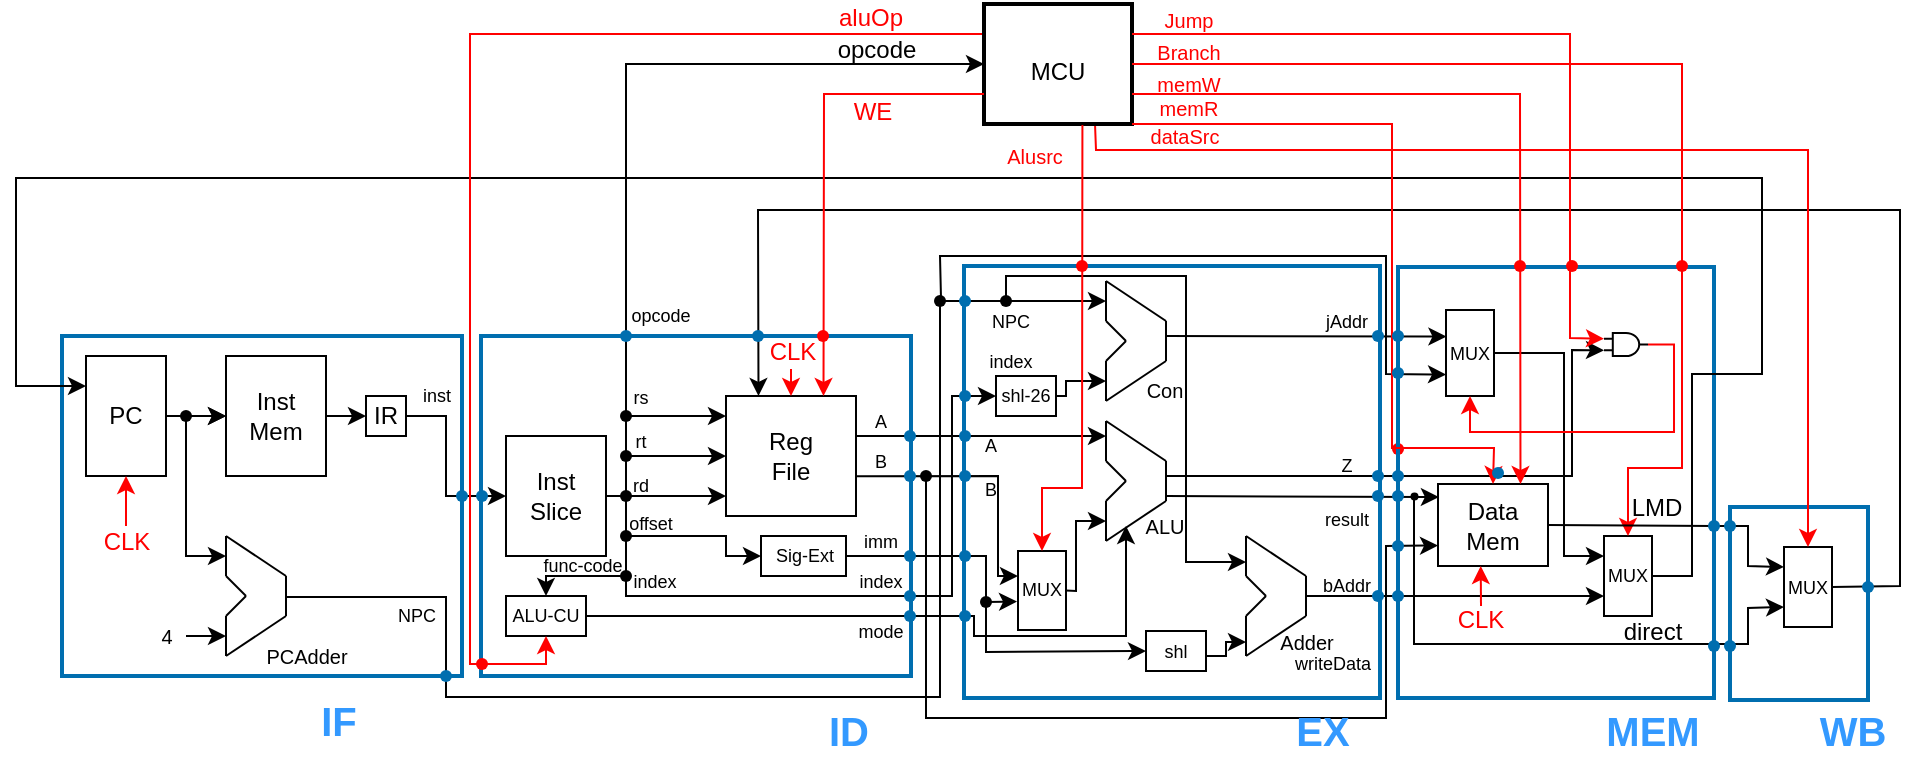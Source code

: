 <mxfile>
    <diagram id="l51gz38veG-2EYmCxRWn" name="第 1 页">
        <mxGraphModel dx="798" dy="695" grid="0" gridSize="10" guides="1" tooltips="1" connect="1" arrows="1" fold="1" page="1" pageScale="1" pageWidth="1169" pageHeight="827" background="#ffffff" math="0" shadow="0">
            <root>
                <mxCell id="0"/>
                <mxCell id="1" parent="0"/>
                <mxCell id="176" value="" style="whiteSpace=wrap;html=1;fontSize=12;fontColor=#ffffff;strokeColor=#006EAF;strokeWidth=2;fillColor=none;" parent="1" vertex="1">
                    <mxGeometry x="912" y="275.5" width="69" height="96.5" as="geometry"/>
                </mxCell>
                <mxCell id="132" value="" style="endArrow=classic;html=1;rounded=0;fontSize=9;fontColor=#000000;strokeColor=#000000;entryX=0.008;entryY=0.16;entryDx=0;entryDy=0;entryPerimeter=0;" parent="1" target="164" edge="1">
                    <mxGeometry width="50" height="50" relative="1" as="geometry">
                        <mxPoint x="630" y="270" as="sourcePoint"/>
                        <mxPoint x="760" y="270" as="targetPoint"/>
                    </mxGeometry>
                </mxCell>
                <mxCell id="152" value="" style="rounded=0;whiteSpace=wrap;html=1;fontSize=9;fontColor=#ffffff;strokeColor=#006EAF;strokeWidth=2;fillColor=none;" parent="1" vertex="1">
                    <mxGeometry x="529" y="155" width="208" height="216" as="geometry"/>
                </mxCell>
                <mxCell id="240" value="" style="endArrow=none;html=1;rounded=0;fontSize=9;fontColor=#000000;strokeColor=#000000;entryDx=0;entryDy=0;entryPerimeter=0;" parent="1" target="239" edge="1">
                    <mxGeometry width="50" height="50" relative="1" as="geometry">
                        <mxPoint x="630" y="260" as="sourcePoint"/>
                        <mxPoint x="849" y="197.125" as="targetPoint"/>
                        <Array as="points"/>
                    </mxGeometry>
                </mxCell>
                <mxCell id="131" value="" style="endArrow=classic;html=1;rounded=0;fontSize=9;fontColor=#000000;strokeColor=#000000;entryX=0;entryY=0.75;entryDx=0;entryDy=0;entryPerimeter=0;startArrow=none;" parent="1" source="239" target="157" edge="1">
                    <mxGeometry width="50" height="50" relative="1" as="geometry">
                        <mxPoint x="630" y="260" as="sourcePoint"/>
                        <mxPoint x="760" y="260" as="targetPoint"/>
                        <Array as="points">
                            <mxPoint x="760" y="260"/>
                            <mxPoint x="833" y="260"/>
                            <mxPoint x="833" y="197"/>
                        </Array>
                    </mxGeometry>
                </mxCell>
                <mxCell id="228" value="" style="shape=waypoint;sketch=0;size=6;pointerEvents=1;points=[];fillColor=#1ba1e2;resizable=0;rotatable=0;perimeter=centerPerimeter;snapToPoint=1;fontSize=12;fontColor=#ffffff;strokeColor=#006EAF;strokeWidth=1;" parent="1" vertex="1">
                    <mxGeometry x="726" y="240" width="40" height="40" as="geometry"/>
                </mxCell>
                <mxCell id="233" value="" style="shape=waypoint;sketch=0;size=6;pointerEvents=1;points=[];fillColor=#1ba1e2;resizable=0;rotatable=0;perimeter=centerPerimeter;snapToPoint=1;fontSize=12;fontColor=#ffffff;strokeColor=#FF0000;strokeWidth=1;" parent="1" vertex="1">
                    <mxGeometry x="726" y="226.5" width="40" height="40" as="geometry"/>
                </mxCell>
                <mxCell id="229" value="" style="shape=waypoint;sketch=0;size=6;pointerEvents=1;points=[];fillColor=#1ba1e2;resizable=0;rotatable=0;perimeter=centerPerimeter;snapToPoint=1;fontSize=12;fontColor=#ffffff;strokeColor=#006EAF;strokeWidth=1;" parent="1" vertex="1">
                    <mxGeometry x="726" y="250" width="40" height="40" as="geometry"/>
                </mxCell>
                <mxCell id="174" value="" style="rounded=0;whiteSpace=wrap;html=1;fontSize=12;fontColor=#ffffff;strokeColor=#006EAF;strokeWidth=2;fillColor=none;" parent="1" vertex="1">
                    <mxGeometry x="746" y="155.5" width="158" height="215.5" as="geometry"/>
                </mxCell>
                <mxCell id="170" value="" style="shape=waypoint;sketch=0;size=6;pointerEvents=1;points=[];fillColor=none;resizable=0;rotatable=0;perimeter=centerPerimeter;snapToPoint=1;fontSize=12;fontColor=#000000;strokeColor=#000000;strokeWidth=0;" parent="1" vertex="1">
                    <mxGeometry x="734" y="250" width="40" height="40" as="geometry"/>
                </mxCell>
                <mxCell id="180" value="&lt;b&gt;MEM&lt;/b&gt;" style="text;html=1;align=center;verticalAlign=middle;resizable=0;points=[];autosize=1;strokeColor=none;fillColor=none;fontSize=20;fontColor=#3399FF;" parent="1" vertex="1">
                    <mxGeometry x="844" y="372.5" width="57" height="28" as="geometry"/>
                </mxCell>
                <mxCell id="125" value="" style="rounded=0;whiteSpace=wrap;html=1;fontSize=9;fontColor=#ffffff;strokeColor=#006EAF;fillColor=none;strokeWidth=2;" parent="1" vertex="1">
                    <mxGeometry x="78" y="190" width="200" height="170" as="geometry"/>
                </mxCell>
                <mxCell id="126" value="" style="rounded=0;whiteSpace=wrap;html=1;fontSize=9;fontColor=#ffffff;strokeColor=#006EAF;fillColor=none;strokeWidth=2;" parent="1" vertex="1">
                    <mxGeometry x="287.5" y="190" width="215" height="170" as="geometry"/>
                </mxCell>
                <mxCell id="16" value="" style="edgeStyle=none;rounded=0;html=1;fontSize=12;fontColor=#000000;strokeColor=#000000;" parent="1" source="2" target="15" edge="1">
                    <mxGeometry relative="1" as="geometry"/>
                </mxCell>
                <mxCell id="18" value="" style="edgeStyle=none;rounded=0;html=1;fontSize=12;fontColor=#000000;strokeColor=#000000;startArrow=none;" parent="1" source="19" target="15" edge="1">
                    <mxGeometry relative="1" as="geometry"/>
                </mxCell>
                <mxCell id="2" value="&lt;font color=&quot;#000000&quot;&gt;PC&lt;/font&gt;" style="rounded=0;whiteSpace=wrap;html=1;fillColor=none;strokeColor=#000000;" parent="1" vertex="1">
                    <mxGeometry x="90" y="200" width="40" height="60" as="geometry"/>
                </mxCell>
                <mxCell id="4" value="" style="endArrow=none;html=1;fontColor=#000000;rounded=0;strokeColor=#000000;" parent="1" edge="1">
                    <mxGeometry width="50" height="50" relative="1" as="geometry">
                        <mxPoint x="160" y="310" as="sourcePoint"/>
                        <mxPoint x="160" y="290" as="targetPoint"/>
                    </mxGeometry>
                </mxCell>
                <mxCell id="5" value="" style="endArrow=none;html=1;fontColor=#000000;rounded=0;strokeColor=#000000;" parent="1" edge="1">
                    <mxGeometry width="50" height="50" relative="1" as="geometry">
                        <mxPoint x="170" y="320" as="sourcePoint"/>
                        <mxPoint x="160" y="310" as="targetPoint"/>
                    </mxGeometry>
                </mxCell>
                <mxCell id="6" value="" style="endArrow=none;html=1;rounded=0;fontColor=#000000;strokeColor=#000000;" parent="1" edge="1">
                    <mxGeometry width="50" height="50" relative="1" as="geometry">
                        <mxPoint x="160" y="330" as="sourcePoint"/>
                        <mxPoint x="170" y="320" as="targetPoint"/>
                    </mxGeometry>
                </mxCell>
                <mxCell id="7" value="" style="endArrow=none;html=1;rounded=0;fontColor=#000000;strokeColor=#000000;" parent="1" edge="1">
                    <mxGeometry width="50" height="50" relative="1" as="geometry">
                        <mxPoint x="160" y="350" as="sourcePoint"/>
                        <mxPoint x="160" y="330" as="targetPoint"/>
                    </mxGeometry>
                </mxCell>
                <mxCell id="8" value="" style="endArrow=none;html=1;rounded=0;fontColor=#000000;strokeColor=#000000;" parent="1" edge="1">
                    <mxGeometry width="50" height="50" relative="1" as="geometry">
                        <mxPoint x="190" y="310" as="sourcePoint"/>
                        <mxPoint x="160" y="290" as="targetPoint"/>
                    </mxGeometry>
                </mxCell>
                <mxCell id="9" value="" style="endArrow=none;html=1;rounded=0;fontColor=#000000;strokeColor=#000000;" parent="1" edge="1">
                    <mxGeometry width="50" height="50" relative="1" as="geometry">
                        <mxPoint x="160" y="350" as="sourcePoint"/>
                        <mxPoint x="190" y="330" as="targetPoint"/>
                    </mxGeometry>
                </mxCell>
                <mxCell id="10" value="" style="endArrow=none;html=1;rounded=0;fontColor=#000000;strokeColor=#000000;" parent="1" edge="1">
                    <mxGeometry width="50" height="50" relative="1" as="geometry">
                        <mxPoint x="190" y="330" as="sourcePoint"/>
                        <mxPoint x="190" y="310" as="targetPoint"/>
                    </mxGeometry>
                </mxCell>
                <mxCell id="11" value="&lt;font style=&quot;font-size: 10px&quot;&gt;PCAdder&lt;/font&gt;" style="text;html=1;align=center;verticalAlign=middle;resizable=0;points=[];autosize=1;strokeColor=none;fillColor=none;fontColor=#000000;" parent="1" vertex="1">
                    <mxGeometry x="170" y="340" width="60" height="20" as="geometry"/>
                </mxCell>
                <mxCell id="13" value="" style="endArrow=classic;html=1;rounded=0;fontSize=10;fontColor=#000000;strokeColor=#000000;" parent="1" edge="1">
                    <mxGeometry width="50" height="50" relative="1" as="geometry">
                        <mxPoint x="140" y="340" as="sourcePoint"/>
                        <mxPoint x="160" y="340" as="targetPoint"/>
                    </mxGeometry>
                </mxCell>
                <mxCell id="14" value="4" style="text;html=1;align=center;verticalAlign=middle;resizable=0;points=[];autosize=1;strokeColor=none;fillColor=none;fontSize=10;fontColor=#000000;" parent="1" vertex="1">
                    <mxGeometry x="120" y="330" width="20" height="20" as="geometry"/>
                </mxCell>
                <mxCell id="15" value="&lt;font style=&quot;font-size: 12px&quot;&gt;Inst&lt;br&gt;Mem&lt;/font&gt;" style="rounded=0;whiteSpace=wrap;html=1;fontSize=10;fontColor=#000000;strokeColor=#000000;fillColor=none;" parent="1" vertex="1">
                    <mxGeometry x="160" y="200" width="50" height="60" as="geometry"/>
                </mxCell>
                <mxCell id="17" value="" style="endArrow=classic;html=1;rounded=0;fontSize=12;fontColor=#000000;strokeColor=#000000;exitX=0.55;exitY=0.57;exitDx=0;exitDy=0;exitPerimeter=0;" parent="1" source="19" edge="1">
                    <mxGeometry width="50" height="50" relative="1" as="geometry">
                        <mxPoint x="140" y="230" as="sourcePoint"/>
                        <mxPoint x="160" y="300" as="targetPoint"/>
                        <Array as="points">
                            <mxPoint x="140" y="300"/>
                        </Array>
                    </mxGeometry>
                </mxCell>
                <mxCell id="19" value="" style="shape=waypoint;sketch=0;size=6;pointerEvents=1;points=[];fillColor=none;resizable=0;rotatable=0;perimeter=centerPerimeter;snapToPoint=1;fontSize=12;fontColor=#000000;strokeColor=#000000;" parent="1" vertex="1">
                    <mxGeometry x="120" y="210" width="40" height="40" as="geometry"/>
                </mxCell>
                <mxCell id="20" value="" style="edgeStyle=none;rounded=0;html=1;fontSize=12;fontColor=#000000;strokeColor=#000000;endArrow=none;" parent="1" source="2" target="19" edge="1">
                    <mxGeometry relative="1" as="geometry">
                        <mxPoint x="120" y="230" as="sourcePoint"/>
                        <mxPoint x="160" y="230" as="targetPoint"/>
                    </mxGeometry>
                </mxCell>
                <mxCell id="21" value="IR" style="rounded=0;whiteSpace=wrap;html=1;fontSize=12;fontColor=#000000;strokeColor=#000000;fillColor=none;" parent="1" vertex="1">
                    <mxGeometry x="230" y="220" width="20" height="20" as="geometry"/>
                </mxCell>
                <mxCell id="25" value="" style="endArrow=classic;html=1;rounded=0;fontSize=12;fontColor=#000000;strokeColor=#000000;exitX=1;exitY=0.5;exitDx=0;exitDy=0;entryX=0;entryY=0.5;entryDx=0;entryDy=0;" parent="1" source="15" target="21" edge="1">
                    <mxGeometry width="50" height="50" relative="1" as="geometry">
                        <mxPoint x="170" y="230" as="sourcePoint"/>
                        <mxPoint x="220" y="180" as="targetPoint"/>
                    </mxGeometry>
                </mxCell>
                <mxCell id="27" value="Inst&lt;br&gt;Slice" style="rounded=0;whiteSpace=wrap;html=1;fontSize=12;fontColor=#000000;strokeColor=#000000;fillColor=none;" parent="1" vertex="1">
                    <mxGeometry x="300" y="240" width="50" height="60" as="geometry"/>
                </mxCell>
                <mxCell id="28" value="" style="endArrow=classic;html=1;rounded=0;fontSize=12;fontColor=#000000;strokeColor=#000000;exitX=0.947;exitY=0.235;exitDx=0;exitDy=0;exitPerimeter=0;entryX=0;entryY=0.5;entryDx=0;entryDy=0;" parent="1" target="27" edge="1">
                    <mxGeometry width="50" height="50" relative="1" as="geometry">
                        <mxPoint x="249.93" y="229.95" as="sourcePoint"/>
                        <mxPoint x="320" y="160" as="targetPoint"/>
                        <Array as="points">
                            <mxPoint x="270" y="230"/>
                            <mxPoint x="270" y="270"/>
                        </Array>
                    </mxGeometry>
                </mxCell>
                <mxCell id="30" value="" style="endArrow=none;html=1;rounded=0;fontSize=12;fontColor=#000000;strokeColor=#000000;exitX=1;exitY=0.5;exitDx=0;exitDy=0;" parent="1" source="27" edge="1">
                    <mxGeometry width="50" height="50" relative="1" as="geometry">
                        <mxPoint x="250" y="240" as="sourcePoint"/>
                        <mxPoint x="360" y="270" as="targetPoint"/>
                    </mxGeometry>
                </mxCell>
                <mxCell id="31" value="" style="endArrow=none;html=1;rounded=0;fontSize=12;fontColor=#000000;strokeColor=#000000;startArrow=none;edgeStyle=orthogonalEdgeStyle;entryX=0.499;entryY=-0.009;entryDx=0;entryDy=0;entryPerimeter=0;" parent="1" source="39" target="39" edge="1">
                    <mxGeometry width="50" height="50" relative="1" as="geometry">
                        <mxPoint x="360" y="320" as="sourcePoint"/>
                        <mxPoint x="360" y="200" as="targetPoint"/>
                    </mxGeometry>
                </mxCell>
                <mxCell id="32" value="Reg&lt;br&gt;File" style="rounded=0;whiteSpace=wrap;html=1;fontSize=12;fontColor=#000000;strokeColor=#000000;fillColor=none;" parent="1" vertex="1">
                    <mxGeometry x="410" y="220" width="65" height="60" as="geometry"/>
                </mxCell>
                <mxCell id="33" value="" style="endArrow=classic;html=1;rounded=0;fontSize=12;fontColor=#000000;strokeColor=#000000;startArrow=none;exitX=0.551;exitY=0.553;exitDx=0;exitDy=0;exitPerimeter=0;" parent="1" source="39" edge="1">
                    <mxGeometry width="50" height="50" relative="1" as="geometry">
                        <mxPoint x="360" y="230" as="sourcePoint"/>
                        <mxPoint x="410" y="230" as="targetPoint"/>
                    </mxGeometry>
                </mxCell>
                <mxCell id="34" value="" style="endArrow=classic;html=1;rounded=0;fontSize=12;fontColor=#000000;strokeColor=#000000;entryX=0;entryY=0.5;entryDx=0;entryDy=0;" parent="1" target="32" edge="1">
                    <mxGeometry width="50" height="50" relative="1" as="geometry">
                        <mxPoint x="360" y="250" as="sourcePoint"/>
                        <mxPoint x="410" y="220" as="targetPoint"/>
                    </mxGeometry>
                </mxCell>
                <mxCell id="35" value="" style="endArrow=classic;html=1;rounded=0;fontSize=12;fontColor=#000000;strokeColor=#000000;" parent="1" edge="1">
                    <mxGeometry width="50" height="50" relative="1" as="geometry">
                        <mxPoint x="360" y="270" as="sourcePoint"/>
                        <mxPoint x="410" y="270" as="targetPoint"/>
                    </mxGeometry>
                </mxCell>
                <mxCell id="36" value="&lt;font style=&quot;font-size: 9px&quot;&gt;rs&lt;/font&gt;" style="text;html=1;align=center;verticalAlign=middle;resizable=0;points=[];autosize=1;strokeColor=none;fillColor=none;fontSize=12;fontColor=#000000;" parent="1" vertex="1">
                    <mxGeometry x="357" y="210" width="20" height="20" as="geometry"/>
                </mxCell>
                <mxCell id="37" value="rt" style="text;html=1;align=center;verticalAlign=middle;resizable=0;points=[];autosize=1;strokeColor=none;fillColor=none;fontSize=9;fontColor=#000000;" parent="1" vertex="1">
                    <mxGeometry x="359" y="235" width="16" height="15" as="geometry"/>
                </mxCell>
                <mxCell id="38" value="rd" style="text;html=1;align=center;verticalAlign=middle;resizable=0;points=[];autosize=1;strokeColor=none;fillColor=none;fontSize=9;fontColor=#000000;" parent="1" vertex="1">
                    <mxGeometry x="358" y="257" width="18" height="15" as="geometry"/>
                </mxCell>
                <mxCell id="40" value="" style="endArrow=none;html=1;rounded=0;fontSize=12;fontColor=#000000;strokeColor=#000000;" parent="1" target="39" edge="1">
                    <mxGeometry width="50" height="50" relative="1" as="geometry">
                        <mxPoint x="360" y="230" as="sourcePoint"/>
                        <mxPoint x="410" y="230" as="targetPoint"/>
                    </mxGeometry>
                </mxCell>
                <mxCell id="41" value="" style="shape=waypoint;sketch=0;size=6;pointerEvents=1;points=[];fillColor=none;resizable=0;rotatable=0;perimeter=centerPerimeter;snapToPoint=1;fontSize=9;fontColor=#000000;strokeColor=#000000;" parent="1" vertex="1">
                    <mxGeometry x="340" y="230" width="40" height="40" as="geometry"/>
                </mxCell>
                <mxCell id="42" value="" style="shape=waypoint;sketch=0;size=6;pointerEvents=1;points=[];fillColor=none;resizable=0;rotatable=0;perimeter=centerPerimeter;snapToPoint=1;fontSize=9;fontColor=#000000;strokeColor=#000000;" parent="1" vertex="1">
                    <mxGeometry x="340" y="250" width="40" height="40" as="geometry"/>
                </mxCell>
                <mxCell id="43" value="Sig-Ext" style="rounded=0;whiteSpace=wrap;html=1;fontSize=9;fontColor=#000000;strokeColor=#000000;fillColor=none;" parent="1" vertex="1">
                    <mxGeometry x="427.5" y="290" width="42.5" height="20" as="geometry"/>
                </mxCell>
                <mxCell id="44" value="" style="endArrow=classic;html=1;rounded=0;fontSize=9;fontColor=#000000;strokeColor=#000000;entryX=0;entryY=0.5;entryDx=0;entryDy=0;" parent="1" target="43" edge="1">
                    <mxGeometry width="50" height="50" relative="1" as="geometry">
                        <mxPoint x="360" y="290" as="sourcePoint"/>
                        <mxPoint x="420" y="250" as="targetPoint"/>
                        <Array as="points">
                            <mxPoint x="410" y="290"/>
                            <mxPoint x="410" y="300"/>
                        </Array>
                    </mxGeometry>
                </mxCell>
                <mxCell id="45" value="" style="shape=waypoint;sketch=0;size=6;pointerEvents=1;points=[];fillColor=none;resizable=0;rotatable=0;perimeter=centerPerimeter;snapToPoint=1;fontSize=9;fontColor=#000000;strokeColor=#000000;" parent="1" vertex="1">
                    <mxGeometry x="340" y="270" width="40" height="40" as="geometry"/>
                </mxCell>
                <mxCell id="46" value="" style="endArrow=none;html=1;rounded=0;fontSize=12;fontColor=#000000;strokeColor=#000000;" parent="1" target="45" edge="1">
                    <mxGeometry width="50" height="50" relative="1" as="geometry">
                        <mxPoint x="360" y="310" as="sourcePoint"/>
                        <mxPoint x="360" y="220" as="targetPoint"/>
                    </mxGeometry>
                </mxCell>
                <mxCell id="47" value="" style="endArrow=classic;html=1;rounded=0;fontSize=9;fontColor=#000000;strokeColor=#000000;entryX=0.5;entryY=0;entryDx=0;entryDy=0;" parent="1" target="48" edge="1">
                    <mxGeometry width="50" height="50" relative="1" as="geometry">
                        <mxPoint x="360" y="310" as="sourcePoint"/>
                        <mxPoint x="320" y="320" as="targetPoint"/>
                        <Array as="points">
                            <mxPoint x="320" y="310"/>
                        </Array>
                    </mxGeometry>
                </mxCell>
                <mxCell id="48" value="ALU-CU" style="rounded=0;whiteSpace=wrap;html=1;fontSize=9;fontColor=#000000;strokeColor=#000000;fillColor=none;" parent="1" vertex="1">
                    <mxGeometry x="300" y="320" width="40" height="20" as="geometry"/>
                </mxCell>
                <mxCell id="49" value="" style="endArrow=classic;html=1;rounded=0;fontSize=9;fontColor=#000000;strokeColor=#000000;exitX=1.005;exitY=0.334;exitDx=0;exitDy=0;exitPerimeter=0;" parent="1" source="32" edge="1">
                    <mxGeometry width="50" height="50" relative="1" as="geometry">
                        <mxPoint x="360" y="350" as="sourcePoint"/>
                        <mxPoint x="600" y="240" as="targetPoint"/>
                        <Array as="points">
                            <mxPoint x="530" y="240"/>
                        </Array>
                    </mxGeometry>
                </mxCell>
                <mxCell id="50" value="" style="endArrow=classic;html=1;rounded=0;fontSize=9;fontColor=#000000;strokeColor=#000000;exitX=1.006;exitY=0.668;exitDx=0;exitDy=0;exitPerimeter=0;entryX=-0.001;entryY=0.318;entryDx=0;entryDy=0;entryPerimeter=0;" parent="1" source="32" target="84" edge="1">
                    <mxGeometry width="50" height="50" relative="1" as="geometry">
                        <mxPoint x="430" y="290" as="sourcePoint"/>
                        <mxPoint x="560" y="290" as="targetPoint"/>
                        <Array as="points">
                            <mxPoint x="546" y="260"/>
                            <mxPoint x="546" y="310"/>
                        </Array>
                    </mxGeometry>
                </mxCell>
                <mxCell id="51" value="" style="endArrow=classic;html=1;rounded=0;fontSize=9;fontColor=#000000;strokeColor=#000000;exitDx=0;exitDy=0;startArrow=none;entryX=-0.02;entryY=0.639;entryDx=0;entryDy=0;entryPerimeter=0;" parent="1" source="109" target="84" edge="1">
                    <mxGeometry width="50" height="50" relative="1" as="geometry">
                        <mxPoint x="380" y="322.5" as="sourcePoint"/>
                        <mxPoint x="560" y="322.5" as="targetPoint"/>
                    </mxGeometry>
                </mxCell>
                <mxCell id="52" value="" style="endArrow=classic;html=1;rounded=0;fontSize=9;fontColor=#000000;strokeColor=#000000;exitX=1;exitY=0.5;exitDx=0;exitDy=0;" parent="1" source="48" edge="1">
                    <mxGeometry width="50" height="50" relative="1" as="geometry">
                        <mxPoint x="390" y="270" as="sourcePoint"/>
                        <mxPoint x="610" y="285" as="targetPoint"/>
                        <Array as="points">
                            <mxPoint x="534" y="330"/>
                            <mxPoint x="534" y="340"/>
                            <mxPoint x="610" y="340"/>
                        </Array>
                    </mxGeometry>
                </mxCell>
                <mxCell id="39" value="" style="shape=waypoint;sketch=0;size=6;pointerEvents=1;points=[];fillColor=none;resizable=0;rotatable=0;perimeter=centerPerimeter;snapToPoint=1;fontSize=9;fontColor=#000000;strokeColor=none;" parent="1" vertex="1">
                    <mxGeometry x="340" y="210" width="40" height="40" as="geometry"/>
                </mxCell>
                <mxCell id="54" value="" style="endArrow=none;html=1;rounded=0;fontSize=12;fontColor=#000000;strokeColor=#000000;startArrow=none;" parent="1" source="45" target="39" edge="1">
                    <mxGeometry width="50" height="50" relative="1" as="geometry">
                        <mxPoint x="360.0" y="290" as="sourcePoint"/>
                        <mxPoint x="360.0" y="190" as="targetPoint"/>
                    </mxGeometry>
                </mxCell>
                <mxCell id="56" value="" style="endArrow=classic;html=1;rounded=0;fontSize=9;fontColor=#000000;strokeColor=#000000;exitX=0.992;exitY=0.505;exitDx=0;exitDy=0;exitPerimeter=0;entryX=0;entryY=0.5;entryDx=0;entryDy=0;" parent="1" source="39" target="183" edge="1">
                    <mxGeometry width="50" height="50" relative="1" as="geometry">
                        <mxPoint x="380" y="290" as="sourcePoint"/>
                        <mxPoint x="365" y="74" as="targetPoint"/>
                        <Array as="points">
                            <mxPoint x="360" y="54"/>
                        </Array>
                    </mxGeometry>
                </mxCell>
                <mxCell id="57" value="" style="shape=waypoint;sketch=0;size=6;pointerEvents=1;points=[];fillColor=none;resizable=0;rotatable=0;perimeter=centerPerimeter;snapToPoint=1;fontSize=9;fontColor=#000000;strokeColor=#000000;" parent="1" vertex="1">
                    <mxGeometry x="340" y="210" width="40" height="40" as="geometry"/>
                </mxCell>
                <mxCell id="59" value="opcode" style="text;html=1;align=center;verticalAlign=middle;resizable=0;points=[];autosize=1;strokeColor=none;fillColor=none;fontSize=9;fontColor=#000000;" parent="1" vertex="1">
                    <mxGeometry x="352" y="170" width="50" height="20" as="geometry"/>
                </mxCell>
                <mxCell id="60" value="" style="endArrow=classic;html=1;rounded=0;fontSize=9;fontColor=#000000;strokeColor=#000000;startArrow=none;entryX=0;entryY=0.5;entryDx=0;entryDy=0;" parent="1" source="62" target="88" edge="1">
                    <mxGeometry width="50" height="50" relative="1" as="geometry">
                        <mxPoint x="360" y="309" as="sourcePoint"/>
                        <mxPoint x="540" y="220" as="targetPoint"/>
                        <Array as="points">
                            <mxPoint x="360" y="320"/>
                            <mxPoint x="523" y="320"/>
                            <mxPoint x="523" y="220"/>
                        </Array>
                    </mxGeometry>
                </mxCell>
                <mxCell id="62" value="" style="shape=waypoint;sketch=0;size=6;pointerEvents=1;points=[];fillColor=none;resizable=0;rotatable=0;perimeter=centerPerimeter;snapToPoint=1;fontSize=9;fontColor=#000000;strokeColor=#000000;" parent="1" vertex="1">
                    <mxGeometry x="340" y="290" width="40" height="40" as="geometry"/>
                </mxCell>
                <mxCell id="63" value="" style="endArrow=none;html=1;rounded=0;fontSize=9;fontColor=#000000;strokeColor=#000000;" parent="1" target="62" edge="1">
                    <mxGeometry width="50" height="50" relative="1" as="geometry">
                        <mxPoint x="360" y="309" as="sourcePoint"/>
                        <mxPoint x="510" y="320" as="targetPoint"/>
                        <Array as="points"/>
                    </mxGeometry>
                </mxCell>
                <mxCell id="64" value="offset" style="text;html=1;align=center;verticalAlign=middle;resizable=0;points=[];autosize=1;strokeColor=none;fillColor=none;fontSize=9;fontColor=#000000;" parent="1" vertex="1">
                    <mxGeometry x="352" y="274" width="40" height="20" as="geometry"/>
                </mxCell>
                <mxCell id="65" value="index" style="text;html=1;align=center;verticalAlign=middle;resizable=0;points=[];autosize=1;strokeColor=none;fillColor=none;fontSize=9;fontColor=#000000;" parent="1" vertex="1">
                    <mxGeometry x="358" y="305" width="32" height="15" as="geometry"/>
                </mxCell>
                <mxCell id="66" value="func-code" style="text;html=1;align=center;verticalAlign=middle;resizable=0;points=[];autosize=1;strokeColor=none;fillColor=none;fontSize=9;fontColor=#000000;" parent="1" vertex="1">
                    <mxGeometry x="308" y="295" width="60" height="20" as="geometry"/>
                </mxCell>
                <mxCell id="68" value="mode" style="text;html=1;align=center;verticalAlign=middle;resizable=0;points=[];autosize=1;strokeColor=none;fillColor=none;fontSize=9;fontColor=#000000;" parent="1" vertex="1">
                    <mxGeometry x="470.5" y="330" width="33" height="15" as="geometry"/>
                </mxCell>
                <mxCell id="69" value="imm" style="text;html=1;align=center;verticalAlign=middle;resizable=0;points=[];autosize=1;strokeColor=none;fillColor=none;fontSize=9;fontColor=#000000;" parent="1" vertex="1">
                    <mxGeometry x="473" y="285" width="27" height="15" as="geometry"/>
                </mxCell>
                <mxCell id="70" value="index" style="text;html=1;align=center;verticalAlign=middle;resizable=0;points=[];autosize=1;strokeColor=none;fillColor=none;fontSize=9;fontColor=#000000;" parent="1" vertex="1">
                    <mxGeometry x="470.5" y="305" width="32" height="15" as="geometry"/>
                </mxCell>
                <mxCell id="71" value="B" style="text;html=1;align=center;verticalAlign=middle;resizable=0;points=[];autosize=1;strokeColor=none;fillColor=none;fontSize=9;fontColor=#000000;" parent="1" vertex="1">
                    <mxGeometry x="478.5" y="245" width="16" height="15" as="geometry"/>
                </mxCell>
                <mxCell id="72" value="A" style="text;html=1;align=center;verticalAlign=middle;resizable=0;points=[];autosize=1;strokeColor=none;fillColor=none;fontSize=9;fontColor=#000000;" parent="1" vertex="1">
                    <mxGeometry x="478.5" y="225" width="16" height="15" as="geometry"/>
                </mxCell>
                <mxCell id="73" value="" style="endArrow=classic;html=1;rounded=0;fontSize=9;fontColor=#000000;strokeColor=#000000;" parent="1" edge="1">
                    <mxGeometry width="50" height="50" relative="1" as="geometry">
                        <mxPoint x="190" y="320.5" as="sourcePoint"/>
                        <mxPoint x="600" y="172.5" as="targetPoint"/>
                        <Array as="points">
                            <mxPoint x="270" y="320.5"/>
                            <mxPoint x="270" y="370.5"/>
                            <mxPoint x="517" y="370.5"/>
                            <mxPoint x="517" y="172.5"/>
                        </Array>
                    </mxGeometry>
                </mxCell>
                <mxCell id="74" value="inst" style="text;html=1;align=center;verticalAlign=middle;resizable=0;points=[];autosize=1;strokeColor=none;fillColor=none;fontSize=9;fontColor=#000000;" parent="1" vertex="1">
                    <mxGeometry x="250" y="210" width="30" height="20" as="geometry"/>
                </mxCell>
                <mxCell id="75" value="NPC" style="text;html=1;align=center;verticalAlign=middle;resizable=0;points=[];autosize=1;strokeColor=none;fillColor=none;fontSize=9;fontColor=#000000;" parent="1" vertex="1">
                    <mxGeometry x="240" y="322.5" width="29" height="15" as="geometry"/>
                </mxCell>
                <mxCell id="76" value="" style="endArrow=none;html=1;fontColor=#000000;rounded=0;strokeColor=#000000;" parent="1" edge="1">
                    <mxGeometry width="50" height="50" relative="1" as="geometry">
                        <mxPoint x="600" y="252.5" as="sourcePoint"/>
                        <mxPoint x="600" y="232.5" as="targetPoint"/>
                    </mxGeometry>
                </mxCell>
                <mxCell id="77" value="" style="endArrow=none;html=1;fontColor=#000000;rounded=0;strokeColor=#000000;" parent="1" edge="1">
                    <mxGeometry width="50" height="50" relative="1" as="geometry">
                        <mxPoint x="610" y="262.5" as="sourcePoint"/>
                        <mxPoint x="600" y="252.5" as="targetPoint"/>
                    </mxGeometry>
                </mxCell>
                <mxCell id="78" value="" style="endArrow=none;html=1;rounded=0;fontColor=#000000;strokeColor=#000000;" parent="1" edge="1">
                    <mxGeometry width="50" height="50" relative="1" as="geometry">
                        <mxPoint x="600" y="272.5" as="sourcePoint"/>
                        <mxPoint x="610" y="262.5" as="targetPoint"/>
                    </mxGeometry>
                </mxCell>
                <mxCell id="79" value="" style="endArrow=none;html=1;rounded=0;fontColor=#000000;strokeColor=#000000;" parent="1" edge="1">
                    <mxGeometry width="50" height="50" relative="1" as="geometry">
                        <mxPoint x="600" y="292.5" as="sourcePoint"/>
                        <mxPoint x="600" y="272.5" as="targetPoint"/>
                    </mxGeometry>
                </mxCell>
                <mxCell id="80" value="" style="endArrow=none;html=1;rounded=0;fontColor=#000000;strokeColor=#000000;" parent="1" edge="1">
                    <mxGeometry width="50" height="50" relative="1" as="geometry">
                        <mxPoint x="630" y="252.5" as="sourcePoint"/>
                        <mxPoint x="600" y="232.5" as="targetPoint"/>
                    </mxGeometry>
                </mxCell>
                <mxCell id="81" value="" style="endArrow=none;html=1;rounded=0;fontColor=#000000;strokeColor=#000000;" parent="1" edge="1">
                    <mxGeometry width="50" height="50" relative="1" as="geometry">
                        <mxPoint x="600" y="292.5" as="sourcePoint"/>
                        <mxPoint x="630" y="272.5" as="targetPoint"/>
                    </mxGeometry>
                </mxCell>
                <mxCell id="82" value="" style="endArrow=none;html=1;rounded=0;fontColor=#000000;strokeColor=#000000;" parent="1" edge="1">
                    <mxGeometry width="50" height="50" relative="1" as="geometry">
                        <mxPoint x="630" y="272.5" as="sourcePoint"/>
                        <mxPoint x="630" y="252.5" as="targetPoint"/>
                    </mxGeometry>
                </mxCell>
                <mxCell id="83" value="&lt;font style=&quot;font-size: 10px&quot;&gt;ALU&lt;/font&gt;" style="text;html=1;align=center;verticalAlign=middle;resizable=0;points=[];autosize=1;strokeColor=none;fillColor=none;fontColor=#000000;" parent="1" vertex="1">
                    <mxGeometry x="614" y="274.5" width="30" height="20" as="geometry"/>
                </mxCell>
                <mxCell id="84" value="MUX" style="rounded=0;whiteSpace=wrap;html=1;fontSize=9;fontColor=#000000;strokeColor=#000000;fillColor=none;" parent="1" vertex="1">
                    <mxGeometry x="556" y="297.5" width="24" height="39.5" as="geometry"/>
                </mxCell>
                <mxCell id="86" value="" style="endArrow=classic;html=1;rounded=0;fontSize=9;fontColor=#000000;strokeColor=#000000;exitX=1;exitY=0.5;exitDx=0;exitDy=0;" parent="1" source="84" edge="1">
                    <mxGeometry width="50" height="50" relative="1" as="geometry">
                        <mxPoint x="509" y="362.5" as="sourcePoint"/>
                        <mxPoint x="600" y="282.5" as="targetPoint"/>
                        <Array as="points">
                            <mxPoint x="585" y="317.5"/>
                            <mxPoint x="585" y="282.5"/>
                        </Array>
                    </mxGeometry>
                </mxCell>
                <mxCell id="88" value="shl-26" style="rounded=0;whiteSpace=wrap;html=1;fontSize=9;fontColor=#000000;strokeColor=#000000;fillColor=none;" parent="1" vertex="1">
                    <mxGeometry x="545" y="210" width="30" height="20" as="geometry"/>
                </mxCell>
                <mxCell id="97" value="" style="endArrow=none;html=1;fontColor=#000000;rounded=0;strokeColor=#000000;" parent="1" edge="1">
                    <mxGeometry width="50" height="50" relative="1" as="geometry">
                        <mxPoint x="600" y="182.5" as="sourcePoint"/>
                        <mxPoint x="600" y="162.5" as="targetPoint"/>
                    </mxGeometry>
                </mxCell>
                <mxCell id="98" value="" style="endArrow=none;html=1;fontColor=#000000;rounded=0;strokeColor=#000000;" parent="1" edge="1">
                    <mxGeometry width="50" height="50" relative="1" as="geometry">
                        <mxPoint x="610" y="192.5" as="sourcePoint"/>
                        <mxPoint x="600" y="182.5" as="targetPoint"/>
                    </mxGeometry>
                </mxCell>
                <mxCell id="99" value="" style="endArrow=none;html=1;rounded=0;fontColor=#000000;strokeColor=#000000;" parent="1" edge="1">
                    <mxGeometry width="50" height="50" relative="1" as="geometry">
                        <mxPoint x="600" y="202.5" as="sourcePoint"/>
                        <mxPoint x="610" y="192.5" as="targetPoint"/>
                    </mxGeometry>
                </mxCell>
                <mxCell id="100" value="" style="endArrow=none;html=1;rounded=0;fontColor=#000000;strokeColor=#000000;" parent="1" edge="1">
                    <mxGeometry width="50" height="50" relative="1" as="geometry">
                        <mxPoint x="600" y="222.5" as="sourcePoint"/>
                        <mxPoint x="600" y="202.5" as="targetPoint"/>
                    </mxGeometry>
                </mxCell>
                <mxCell id="101" value="" style="endArrow=none;html=1;rounded=0;fontColor=#000000;strokeColor=#000000;" parent="1" edge="1">
                    <mxGeometry width="50" height="50" relative="1" as="geometry">
                        <mxPoint x="630" y="182.5" as="sourcePoint"/>
                        <mxPoint x="600" y="162.5" as="targetPoint"/>
                    </mxGeometry>
                </mxCell>
                <mxCell id="102" value="" style="endArrow=none;html=1;rounded=0;fontColor=#000000;strokeColor=#000000;" parent="1" edge="1">
                    <mxGeometry width="50" height="50" relative="1" as="geometry">
                        <mxPoint x="600" y="222.5" as="sourcePoint"/>
                        <mxPoint x="630" y="202.5" as="targetPoint"/>
                    </mxGeometry>
                </mxCell>
                <mxCell id="103" value="" style="endArrow=none;html=1;rounded=0;fontColor=#000000;strokeColor=#000000;" parent="1" edge="1">
                    <mxGeometry width="50" height="50" relative="1" as="geometry">
                        <mxPoint x="630" y="202.5" as="sourcePoint"/>
                        <mxPoint x="630" y="182.5" as="targetPoint"/>
                    </mxGeometry>
                </mxCell>
                <mxCell id="104" value="&lt;font style=&quot;font-size: 10px&quot;&gt;Con&lt;/font&gt;" style="text;html=1;align=center;verticalAlign=middle;resizable=0;points=[];autosize=1;strokeColor=none;fillColor=none;fontColor=#000000;" parent="1" vertex="1">
                    <mxGeometry x="614" y="206.5" width="30" height="20" as="geometry"/>
                </mxCell>
                <mxCell id="107" value="" style="endArrow=classic;html=1;rounded=0;fontSize=9;fontColor=#000000;strokeColor=#000000;exitX=1;exitY=0.5;exitDx=0;exitDy=0;" parent="1" source="88" edge="1">
                    <mxGeometry width="50" height="50" relative="1" as="geometry">
                        <mxPoint x="570" y="322.5" as="sourcePoint"/>
                        <mxPoint x="600" y="212.5" as="targetPoint"/>
                        <Array as="points">
                            <mxPoint x="580" y="220"/>
                            <mxPoint x="580" y="212.5"/>
                            <mxPoint x="600" y="212.5"/>
                        </Array>
                    </mxGeometry>
                </mxCell>
                <mxCell id="108" value="" style="endArrow=classic;html=1;rounded=0;fontSize=9;fontColor=#000000;strokeColor=#000000;entryX=0;entryY=0.5;entryDx=0;entryDy=0;" parent="1" target="119" edge="1">
                    <mxGeometry width="50" height="50" relative="1" as="geometry">
                        <mxPoint x="540" y="322.5" as="sourcePoint"/>
                        <mxPoint x="630" y="342.5" as="targetPoint"/>
                        <Array as="points">
                            <mxPoint x="540" y="348"/>
                        </Array>
                    </mxGeometry>
                </mxCell>
                <mxCell id="109" value="" style="shape=waypoint;sketch=0;size=6;pointerEvents=1;points=[];fillColor=none;resizable=0;rotatable=0;perimeter=centerPerimeter;snapToPoint=1;fontSize=9;fontColor=#000000;strokeColor=#000000;" parent="1" vertex="1">
                    <mxGeometry x="520" y="303" width="40" height="40" as="geometry"/>
                </mxCell>
                <mxCell id="110" value="" style="endArrow=none;html=1;rounded=0;fontSize=9;fontColor=#000000;strokeColor=#000000;exitDx=0;exitDy=0;startArrow=none;" parent="1" source="246" target="109" edge="1">
                    <mxGeometry width="50" height="50" relative="1" as="geometry">
                        <mxPoint x="470" y="300" as="sourcePoint"/>
                        <mxPoint x="560" y="300" as="targetPoint"/>
                        <Array as="points">
                            <mxPoint x="540" y="300"/>
                        </Array>
                    </mxGeometry>
                </mxCell>
                <mxCell id="111" value="" style="endArrow=none;html=1;fontColor=#000000;rounded=0;strokeColor=#000000;" parent="1" edge="1">
                    <mxGeometry width="50" height="50" relative="1" as="geometry">
                        <mxPoint x="670" y="310" as="sourcePoint"/>
                        <mxPoint x="670" y="290" as="targetPoint"/>
                    </mxGeometry>
                </mxCell>
                <mxCell id="112" value="" style="endArrow=none;html=1;fontColor=#000000;rounded=0;strokeColor=#000000;" parent="1" edge="1">
                    <mxGeometry width="50" height="50" relative="1" as="geometry">
                        <mxPoint x="680" y="320" as="sourcePoint"/>
                        <mxPoint x="670" y="310" as="targetPoint"/>
                    </mxGeometry>
                </mxCell>
                <mxCell id="113" value="" style="endArrow=none;html=1;rounded=0;fontColor=#000000;strokeColor=#000000;" parent="1" edge="1">
                    <mxGeometry width="50" height="50" relative="1" as="geometry">
                        <mxPoint x="670" y="330" as="sourcePoint"/>
                        <mxPoint x="680" y="320" as="targetPoint"/>
                    </mxGeometry>
                </mxCell>
                <mxCell id="114" value="" style="endArrow=none;html=1;rounded=0;fontColor=#000000;strokeColor=#000000;" parent="1" edge="1">
                    <mxGeometry width="50" height="50" relative="1" as="geometry">
                        <mxPoint x="670" y="350" as="sourcePoint"/>
                        <mxPoint x="670" y="330" as="targetPoint"/>
                    </mxGeometry>
                </mxCell>
                <mxCell id="115" value="" style="endArrow=none;html=1;rounded=0;fontColor=#000000;strokeColor=#000000;" parent="1" edge="1">
                    <mxGeometry width="50" height="50" relative="1" as="geometry">
                        <mxPoint x="700" y="310" as="sourcePoint"/>
                        <mxPoint x="670" y="290" as="targetPoint"/>
                    </mxGeometry>
                </mxCell>
                <mxCell id="116" value="" style="endArrow=none;html=1;rounded=0;fontColor=#000000;strokeColor=#000000;" parent="1" edge="1">
                    <mxGeometry width="50" height="50" relative="1" as="geometry">
                        <mxPoint x="670" y="350" as="sourcePoint"/>
                        <mxPoint x="700" y="330" as="targetPoint"/>
                    </mxGeometry>
                </mxCell>
                <mxCell id="117" value="" style="endArrow=none;html=1;rounded=0;fontColor=#000000;strokeColor=#000000;" parent="1" edge="1">
                    <mxGeometry width="50" height="50" relative="1" as="geometry">
                        <mxPoint x="700" y="330" as="sourcePoint"/>
                        <mxPoint x="700" y="310" as="targetPoint"/>
                    </mxGeometry>
                </mxCell>
                <mxCell id="118" value="&lt;font style=&quot;font-size: 10px&quot;&gt;Adder&lt;/font&gt;" style="text;html=1;align=center;verticalAlign=middle;resizable=0;points=[];autosize=1;strokeColor=none;fillColor=none;fontColor=#000000;" parent="1" vertex="1">
                    <mxGeometry x="680" y="332.5" width="40" height="20" as="geometry"/>
                </mxCell>
                <mxCell id="119" value="shl" style="rounded=0;whiteSpace=wrap;html=1;fontSize=9;fontColor=#000000;strokeColor=#000000;fillColor=none;" parent="1" vertex="1">
                    <mxGeometry x="620" y="337.5" width="30" height="20" as="geometry"/>
                </mxCell>
                <mxCell id="121" value="" style="endArrow=classic;html=1;rounded=0;fontSize=9;fontColor=#000000;exitX=1.004;exitY=0.625;exitDx=0;exitDy=0;exitPerimeter=0;strokeColor=#000000;" parent="1" source="119" edge="1">
                    <mxGeometry width="50" height="50" relative="1" as="geometry">
                        <mxPoint x="650" y="342.5" as="sourcePoint"/>
                        <mxPoint x="670" y="343" as="targetPoint"/>
                        <Array as="points">
                            <mxPoint x="660" y="350"/>
                            <mxPoint x="660" y="343"/>
                        </Array>
                    </mxGeometry>
                </mxCell>
                <mxCell id="122" value="" style="endArrow=classic;html=1;rounded=0;fontSize=9;fontColor=#000000;strokeColor=#000000;" parent="1" edge="1">
                    <mxGeometry width="50" height="50" relative="1" as="geometry">
                        <mxPoint x="550" y="172.5" as="sourcePoint"/>
                        <mxPoint x="670" y="303" as="targetPoint"/>
                        <Array as="points">
                            <mxPoint x="550" y="160"/>
                            <mxPoint x="640" y="160"/>
                            <mxPoint x="640" y="303"/>
                        </Array>
                    </mxGeometry>
                </mxCell>
                <mxCell id="123" value="" style="shape=waypoint;sketch=0;size=6;pointerEvents=1;points=[];fillColor=none;resizable=0;rotatable=0;perimeter=centerPerimeter;snapToPoint=1;fontSize=9;fontColor=#000000;strokeColor=#000000;" parent="1" vertex="1">
                    <mxGeometry x="530" y="152.5" width="40" height="40" as="geometry"/>
                </mxCell>
                <mxCell id="128" value="" style="endArrow=classic;html=1;rounded=0;fontSize=9;fontColor=#000000;strokeColor=#000000;entryX=0;entryY=0.75;entryDx=0;entryDy=0;" parent="1" target="159" edge="1">
                    <mxGeometry width="50" height="50" relative="1" as="geometry">
                        <mxPoint x="700" y="320" as="sourcePoint"/>
                        <mxPoint x="760" y="320" as="targetPoint"/>
                    </mxGeometry>
                </mxCell>
                <mxCell id="130" value="" style="endArrow=classic;html=1;rounded=0;fontSize=9;fontColor=#000000;strokeColor=#000000;entryX=0.009;entryY=0.308;entryDx=0;entryDy=0;entryPerimeter=0;" parent="1" target="155" edge="1">
                    <mxGeometry width="50" height="50" relative="1" as="geometry">
                        <mxPoint x="630" y="190" as="sourcePoint"/>
                        <mxPoint x="760" y="190" as="targetPoint"/>
                    </mxGeometry>
                </mxCell>
                <mxCell id="133" value="jAddr" style="text;html=1;align=center;verticalAlign=middle;resizable=0;points=[];autosize=1;strokeColor=none;fillColor=none;fontSize=9;fontColor=#000000;" parent="1" vertex="1">
                    <mxGeometry x="700" y="172.5" width="40" height="20" as="geometry"/>
                </mxCell>
                <mxCell id="134" value="Z" style="text;html=1;align=center;verticalAlign=middle;resizable=0;points=[];autosize=1;strokeColor=none;fillColor=none;fontSize=9;fontColor=#000000;" parent="1" vertex="1">
                    <mxGeometry x="710" y="245" width="20" height="20" as="geometry"/>
                </mxCell>
                <mxCell id="135" value="result" style="text;html=1;align=center;verticalAlign=middle;resizable=0;points=[];autosize=1;strokeColor=none;fillColor=none;fontSize=9;fontColor=#000000;" parent="1" vertex="1">
                    <mxGeometry x="700" y="272" width="40" height="20" as="geometry"/>
                </mxCell>
                <mxCell id="137" value="bAddr" style="text;html=1;align=center;verticalAlign=middle;resizable=0;points=[];autosize=1;strokeColor=none;fillColor=none;fontSize=9;fontColor=#000000;" parent="1" vertex="1">
                    <mxGeometry x="700" y="305" width="40" height="20" as="geometry"/>
                </mxCell>
                <mxCell id="138" value="" style="endArrow=classic;html=1;rounded=0;fontSize=9;fontColor=#000000;strokeColor=#000000;entryX=0;entryY=0.75;entryDx=0;entryDy=0;" parent="1" target="164" edge="1">
                    <mxGeometry width="50" height="50" relative="1" as="geometry">
                        <mxPoint x="510" y="260" as="sourcePoint"/>
                        <mxPoint x="760" y="290" as="targetPoint"/>
                        <Array as="points">
                            <mxPoint x="510" y="381"/>
                            <mxPoint x="740" y="381"/>
                            <mxPoint x="740" y="295"/>
                        </Array>
                    </mxGeometry>
                </mxCell>
                <mxCell id="139" value="" style="shape=waypoint;sketch=0;size=6;pointerEvents=1;points=[];fillColor=none;resizable=0;rotatable=0;perimeter=centerPerimeter;snapToPoint=1;fontSize=9;fontColor=#000000;strokeColor=#000000;strokeWidth=1;" parent="1" vertex="1">
                    <mxGeometry x="490" y="240" width="40" height="40" as="geometry"/>
                </mxCell>
                <mxCell id="140" value="" style="endArrow=classic;html=1;rounded=0;fontSize=9;fontColor=#000000;strokeColor=#000000;entryX=0;entryY=0.75;entryDx=0;entryDy=0;" parent="1" target="155" edge="1">
                    <mxGeometry width="50" height="50" relative="1" as="geometry">
                        <mxPoint x="517.5" y="171" as="sourcePoint"/>
                        <mxPoint x="758.5" y="220" as="targetPoint"/>
                        <Array as="points">
                            <mxPoint x="517" y="150"/>
                            <mxPoint x="740" y="150"/>
                            <mxPoint x="740" y="209"/>
                        </Array>
                    </mxGeometry>
                </mxCell>
                <mxCell id="141" value="" style="shape=waypoint;sketch=0;size=6;pointerEvents=1;points=[];fillColor=none;resizable=0;rotatable=0;perimeter=centerPerimeter;snapToPoint=1;fontSize=9;fontColor=#000000;strokeColor=#000000;strokeWidth=1;" parent="1" vertex="1">
                    <mxGeometry x="497" y="152.5" width="40" height="40" as="geometry"/>
                </mxCell>
                <mxCell id="146" value="NPC" style="text;html=1;align=center;verticalAlign=middle;resizable=0;points=[];autosize=1;strokeColor=none;fillColor=none;fontSize=9;fontColor=#000000;" parent="1" vertex="1">
                    <mxGeometry x="537" y="175" width="29" height="15" as="geometry"/>
                </mxCell>
                <mxCell id="147" value="index" style="text;html=1;align=center;verticalAlign=middle;resizable=0;points=[];autosize=1;strokeColor=none;fillColor=none;fontSize=9;fontColor=#000000;" parent="1" vertex="1">
                    <mxGeometry x="536" y="195" width="32" height="15" as="geometry"/>
                </mxCell>
                <mxCell id="148" value="A" style="text;html=1;align=center;verticalAlign=middle;resizable=0;points=[];autosize=1;strokeColor=none;fillColor=none;fontSize=9;fontColor=#000000;" parent="1" vertex="1">
                    <mxGeometry x="533.5" y="237" width="16" height="15" as="geometry"/>
                </mxCell>
                <mxCell id="149" value="B" style="text;html=1;align=center;verticalAlign=middle;resizable=0;points=[];autosize=1;strokeColor=none;fillColor=none;fontSize=9;fontColor=#000000;" parent="1" vertex="1">
                    <mxGeometry x="533.5" y="259" width="16" height="15" as="geometry"/>
                </mxCell>
                <mxCell id="154" value="writeData" style="text;html=1;align=center;verticalAlign=middle;resizable=0;points=[];autosize=1;strokeColor=none;fillColor=none;fontSize=9;fontColor=#000000;" parent="1" vertex="1">
                    <mxGeometry x="689" y="346.5" width="48" height="15" as="geometry"/>
                </mxCell>
                <mxCell id="161" style="edgeStyle=orthogonalEdgeStyle;rounded=0;html=1;entryX=0;entryY=0.25;entryDx=0;entryDy=0;fontSize=9;fontColor=#000000;strokeColor=#000000;" parent="1" source="155" target="159" edge="1">
                    <mxGeometry relative="1" as="geometry">
                        <Array as="points">
                            <mxPoint x="829" y="199"/>
                            <mxPoint x="829" y="300"/>
                        </Array>
                    </mxGeometry>
                </mxCell>
                <mxCell id="155" value="MUX" style="rounded=0;whiteSpace=wrap;html=1;fontSize=9;fontColor=#000000;strokeColor=#000000;strokeWidth=1;fillColor=none;" parent="1" vertex="1">
                    <mxGeometry x="770" y="177" width="24" height="43" as="geometry"/>
                </mxCell>
                <mxCell id="158" style="edgeStyle=orthogonalEdgeStyle;rounded=0;html=1;entryX=0.5;entryY=1;entryDx=0;entryDy=0;fontSize=9;fontColor=#000000;strokeColor=#FF0000;" parent="1" source="157" target="155" edge="1">
                    <mxGeometry relative="1" as="geometry">
                        <Array as="points">
                            <mxPoint x="884" y="194"/>
                            <mxPoint x="884" y="238"/>
                            <mxPoint x="782" y="238"/>
                        </Array>
                    </mxGeometry>
                </mxCell>
                <mxCell id="157" value="" style="verticalLabelPosition=bottom;shadow=0;dashed=0;align=center;html=1;verticalAlign=top;shape=mxgraph.electrical.logic_gates.logic_gate;operation=and;fontSize=9;fontColor=#000000;strokeColor=#000000;strokeWidth=1;fillColor=none;" parent="1" vertex="1">
                    <mxGeometry x="849" y="188.5" width="22" height="11.5" as="geometry"/>
                </mxCell>
                <mxCell id="159" value="MUX" style="rounded=0;whiteSpace=wrap;html=1;fontSize=9;fontColor=#000000;strokeColor=#000000;strokeWidth=1;fillColor=none;" parent="1" vertex="1">
                    <mxGeometry x="849" y="290" width="24" height="40" as="geometry"/>
                </mxCell>
                <mxCell id="164" value="&lt;font style=&quot;font-size: 12px&quot;&gt;Data&lt;br&gt;Mem&lt;/font&gt;" style="rounded=0;whiteSpace=wrap;html=1;fontSize=9;fontColor=#000000;strokeColor=#000000;strokeWidth=1;fillColor=none;" parent="1" vertex="1">
                    <mxGeometry x="766" y="264" width="55" height="41" as="geometry"/>
                </mxCell>
                <mxCell id="165" value="" style="endArrow=classic;html=1;rounded=0;fontSize=12;fontColor=#000000;strokeColor=#000000;exitDx=0;exitDy=0;entryX=0;entryY=0.25;entryDx=0;entryDy=0;startArrow=none;" parent="1" source="252" target="172" edge="1">
                    <mxGeometry width="50" height="50" relative="1" as="geometry">
                        <mxPoint x="646" y="340" as="sourcePoint"/>
                        <mxPoint x="907" y="284" as="targetPoint"/>
                        <Array as="points">
                            <mxPoint x="921" y="285"/>
                            <mxPoint x="921" y="305"/>
                        </Array>
                    </mxGeometry>
                </mxCell>
                <mxCell id="166" value="LMD" style="text;html=1;align=center;verticalAlign=middle;resizable=0;points=[];autosize=1;strokeColor=none;fillColor=none;fontSize=12;fontColor=#000000;" parent="1" vertex="1">
                    <mxGeometry x="857" y="267" width="35" height="18" as="geometry"/>
                </mxCell>
                <mxCell id="167" value="" style="endArrow=classic;html=1;rounded=0;fontSize=12;fontColor=#000000;strokeColor=#000000;entryX=0;entryY=0.75;entryDx=0;entryDy=0;" parent="1" source="170" target="172" edge="1">
                    <mxGeometry width="50" height="50" relative="1" as="geometry">
                        <mxPoint x="755" y="270" as="sourcePoint"/>
                        <mxPoint x="949" y="324" as="targetPoint"/>
                        <Array as="points">
                            <mxPoint x="754" y="344"/>
                            <mxPoint x="921" y="344"/>
                            <mxPoint x="921" y="326"/>
                        </Array>
                    </mxGeometry>
                </mxCell>
                <mxCell id="169" value="direct" style="text;html=1;align=center;verticalAlign=middle;resizable=0;points=[];autosize=1;strokeColor=none;fillColor=none;fontSize=12;fontColor=#000000;" parent="1" vertex="1">
                    <mxGeometry x="853" y="328.5" width="39" height="18" as="geometry"/>
                </mxCell>
                <mxCell id="171" value="" style="endArrow=classic;html=1;rounded=0;fontSize=12;fontColor=#000000;strokeColor=#000000;exitX=1;exitY=0.5;exitDx=0;exitDy=0;entryX=0;entryY=0.25;entryDx=0;entryDy=0;" parent="1" source="159" target="2" edge="1">
                    <mxGeometry width="50" height="50" relative="1" as="geometry">
                        <mxPoint x="842" y="328" as="sourcePoint"/>
                        <mxPoint x="956" y="224" as="targetPoint"/>
                        <Array as="points">
                            <mxPoint x="893" y="310"/>
                            <mxPoint x="893" y="209"/>
                            <mxPoint x="928" y="209"/>
                            <mxPoint x="928" y="111"/>
                            <mxPoint x="55" y="111"/>
                            <mxPoint x="55" y="166"/>
                            <mxPoint x="55" y="215"/>
                        </Array>
                    </mxGeometry>
                </mxCell>
                <mxCell id="172" value="MUX" style="rounded=0;whiteSpace=wrap;html=1;fontSize=9;fontColor=#000000;strokeColor=#000000;strokeWidth=1;fillColor=none;" parent="1" vertex="1">
                    <mxGeometry x="939" y="295.5" width="24" height="40" as="geometry"/>
                </mxCell>
                <mxCell id="173" value="" style="endArrow=classic;html=1;rounded=0;fontSize=12;fontColor=#000000;strokeColor=#000000;exitX=1;exitY=0.5;exitDx=0;exitDy=0;entryX=0.25;entryY=0;entryDx=0;entryDy=0;" parent="1" source="172" target="32" edge="1">
                    <mxGeometry width="50" height="50" relative="1" as="geometry">
                        <mxPoint x="790" y="364" as="sourcePoint"/>
                        <mxPoint x="1011" y="315" as="targetPoint"/>
                        <Array as="points">
                            <mxPoint x="997" y="315"/>
                            <mxPoint x="997" y="127"/>
                            <mxPoint x="426" y="127"/>
                        </Array>
                    </mxGeometry>
                </mxCell>
                <mxCell id="177" value="&lt;b&gt;&lt;font color=&quot;#3399ff&quot; style=&quot;font-size: 20px&quot;&gt;IF&lt;/font&gt;&lt;/b&gt;" style="text;html=1;align=center;verticalAlign=middle;resizable=0;points=[];autosize=1;strokeColor=none;fillColor=none;fontSize=12;fontColor=#000000;" parent="1" vertex="1">
                    <mxGeometry x="202" y="371" width="28" height="21" as="geometry"/>
                </mxCell>
                <mxCell id="178" value="&lt;b&gt;ID&lt;/b&gt;" style="text;html=1;align=center;verticalAlign=middle;resizable=0;points=[];autosize=1;strokeColor=none;fillColor=none;fontSize=20;fontColor=#3399FF;" parent="1" vertex="1">
                    <mxGeometry x="456" y="372.5" width="30" height="28" as="geometry"/>
                </mxCell>
                <mxCell id="179" value="&lt;b&gt;EX&lt;/b&gt;" style="text;html=1;align=center;verticalAlign=middle;resizable=0;points=[];autosize=1;strokeColor=none;fillColor=none;fontSize=20;fontColor=#3399FF;" parent="1" vertex="1">
                    <mxGeometry x="689" y="372.5" width="37" height="28" as="geometry"/>
                </mxCell>
                <mxCell id="181" value="&lt;b&gt;WB&lt;/b&gt;" style="text;html=1;align=center;verticalAlign=middle;resizable=0;points=[];autosize=1;strokeColor=none;fillColor=none;fontSize=20;fontColor=#3399FF;" parent="1" vertex="1">
                    <mxGeometry x="951" y="372.5" width="43" height="28" as="geometry"/>
                </mxCell>
                <mxCell id="197" style="edgeStyle=orthogonalEdgeStyle;rounded=0;html=1;exitX=0;exitY=0.25;exitDx=0;exitDy=0;entryX=0.5;entryY=1;entryDx=0;entryDy=0;fontSize=12;fontColor=#FF0000;strokeColor=#FF0000;" parent="1" source="183" target="48" edge="1">
                    <mxGeometry relative="1" as="geometry">
                        <Array as="points">
                            <mxPoint x="282" y="39"/>
                            <mxPoint x="282" y="354"/>
                            <mxPoint x="320" y="354"/>
                        </Array>
                    </mxGeometry>
                </mxCell>
                <mxCell id="261" style="edgeStyle=none;html=1;exitX=0.75;exitY=1;exitDx=0;exitDy=0;entryX=0.5;entryY=0;entryDx=0;entryDy=0;rounded=0;strokeColor=#FF0000;" edge="1" parent="1" source="183" target="172">
                    <mxGeometry relative="1" as="geometry">
                        <Array as="points">
                            <mxPoint x="595" y="97"/>
                            <mxPoint x="951" y="97"/>
                        </Array>
                    </mxGeometry>
                </mxCell>
                <mxCell id="183" value="&lt;font color=&quot;#000000&quot; style=&quot;font-size: 12px&quot;&gt;MCU&lt;/font&gt;" style="rounded=0;whiteSpace=wrap;html=1;fontSize=20;fontColor=#3399FF;strokeColor=#000000;strokeWidth=2;fillColor=none;" parent="1" vertex="1">
                    <mxGeometry x="539" y="24" width="74" height="60" as="geometry"/>
                </mxCell>
                <mxCell id="184" value="" style="endArrow=classic;html=1;rounded=0;fontSize=20;fontColor=#000000;strokeColor=#FF0000;exitX=0.665;exitY=1.008;exitDx=0;exitDy=0;entryX=0.5;entryY=0;entryDx=0;entryDy=0;exitPerimeter=0;" parent="1" source="183" target="84" edge="1">
                    <mxGeometry width="50" height="50" relative="1" as="geometry">
                        <mxPoint x="346" y="185" as="sourcePoint"/>
                        <mxPoint x="396" y="135" as="targetPoint"/>
                        <Array as="points">
                            <mxPoint x="588" y="266"/>
                            <mxPoint x="568" y="266"/>
                        </Array>
                    </mxGeometry>
                </mxCell>
                <mxCell id="185" value="&lt;font style=&quot;font-size: 10px&quot; color=&quot;#ff0000&quot;&gt;Alusrc&lt;/font&gt;" style="text;html=1;align=center;verticalAlign=middle;resizable=0;points=[];autosize=1;strokeColor=none;fillColor=none;fontSize=20;fontColor=#000000;" parent="1" vertex="1">
                    <mxGeometry x="545" y="80" width="38" height="32" as="geometry"/>
                </mxCell>
                <mxCell id="187" value="" style="endArrow=classic;html=1;rounded=0;fontSize=10;fontColor=#FF0000;strokeColor=#FF0000;entryX=0;entryY=0.25;entryDx=0;entryDy=0;entryPerimeter=0;exitX=1;exitY=0.25;exitDx=0;exitDy=0;" parent="1" source="183" target="157" edge="1">
                    <mxGeometry width="50" height="50" relative="1" as="geometry">
                        <mxPoint x="775" y="194" as="sourcePoint"/>
                        <mxPoint x="825" y="144" as="targetPoint"/>
                        <Array as="points">
                            <mxPoint x="832" y="39"/>
                            <mxPoint x="832" y="191"/>
                        </Array>
                    </mxGeometry>
                </mxCell>
                <mxCell id="188" value="Jump" style="text;html=1;align=center;verticalAlign=middle;resizable=0;points=[];autosize=1;strokeColor=none;fillColor=none;fontSize=10;fontColor=#FF0000;" parent="1" vertex="1">
                    <mxGeometry x="623.5" y="24" width="34" height="16" as="geometry"/>
                </mxCell>
                <mxCell id="189" value="" style="endArrow=classic;html=1;rounded=0;fontSize=10;fontColor=#FF0000;strokeColor=#FF0000;entryX=0.5;entryY=0;entryDx=0;entryDy=0;exitX=1;exitY=0.5;exitDx=0;exitDy=0;" parent="1" source="183" target="159" edge="1">
                    <mxGeometry width="50" height="50" relative="1" as="geometry">
                        <mxPoint x="871" y="180" as="sourcePoint"/>
                        <mxPoint x="921" y="130" as="targetPoint"/>
                        <Array as="points">
                            <mxPoint x="888" y="54"/>
                            <mxPoint x="888" y="256"/>
                            <mxPoint x="861" y="256"/>
                        </Array>
                    </mxGeometry>
                </mxCell>
                <mxCell id="190" value="Branch" style="text;html=1;align=center;verticalAlign=middle;resizable=0;points=[];autosize=1;strokeColor=none;fillColor=none;fontSize=10;fontColor=#FF0000;" parent="1" vertex="1">
                    <mxGeometry x="620" y="40" width="42" height="16" as="geometry"/>
                </mxCell>
                <mxCell id="191" value="" style="endArrow=classic;html=1;rounded=0;fontSize=10;fontColor=#FF0000;strokeColor=#FF0000;exitX=1;exitY=0.75;exitDx=0;exitDy=0;entryX=0.75;entryY=0;entryDx=0;entryDy=0;" parent="1" source="183" target="164" edge="1">
                    <mxGeometry width="50" height="50" relative="1" as="geometry">
                        <mxPoint x="801" y="69" as="sourcePoint"/>
                        <mxPoint x="801" y="261" as="targetPoint"/>
                        <Array as="points">
                            <mxPoint x="807" y="69"/>
                        </Array>
                    </mxGeometry>
                </mxCell>
                <mxCell id="192" value="memW" style="text;html=1;align=center;verticalAlign=middle;resizable=0;points=[];autosize=1;strokeColor=none;fillColor=none;fontSize=10;fontColor=#FF0000;" parent="1" vertex="1">
                    <mxGeometry x="620" y="56" width="42" height="16" as="geometry"/>
                </mxCell>
                <mxCell id="193" value="" style="endArrow=classic;html=1;rounded=0;fontSize=10;fontColor=#FF0000;strokeColor=#FF0000;entryX=0.5;entryY=0;entryDx=0;entryDy=0;exitX=1;exitY=1;exitDx=0;exitDy=0;" parent="1" source="183" target="164" edge="1">
                    <mxGeometry width="50" height="50" relative="1" as="geometry">
                        <mxPoint x="871" y="180" as="sourcePoint"/>
                        <mxPoint x="921" y="130" as="targetPoint"/>
                        <Array as="points">
                            <mxPoint x="743" y="84"/>
                            <mxPoint x="743" y="246"/>
                            <mxPoint x="794" y="246"/>
                        </Array>
                    </mxGeometry>
                </mxCell>
                <mxCell id="194" value="memR" style="text;html=1;align=center;verticalAlign=middle;resizable=0;points=[];autosize=1;strokeColor=none;fillColor=none;fontSize=10;fontColor=#FF0000;" parent="1" vertex="1">
                    <mxGeometry x="621.5" y="68" width="39" height="16" as="geometry"/>
                </mxCell>
                <mxCell id="195" value="" style="endArrow=classic;html=1;rounded=0;fontSize=16;fontColor=#FF0000;strokeColor=#FF0000;entryX=0.75;entryY=0;entryDx=0;entryDy=0;exitX=0;exitY=0.75;exitDx=0;exitDy=0;" parent="1" source="183" target="32" edge="1">
                    <mxGeometry width="50" height="50" relative="1" as="geometry">
                        <mxPoint x="335" y="374" as="sourcePoint"/>
                        <mxPoint x="385" y="324" as="targetPoint"/>
                        <Array as="points">
                            <mxPoint x="459" y="69"/>
                        </Array>
                    </mxGeometry>
                </mxCell>
                <mxCell id="196" value="&lt;font style=&quot;font-size: 12px&quot;&gt;WE&lt;/font&gt;" style="text;html=1;align=center;verticalAlign=middle;resizable=0;points=[];autosize=1;strokeColor=none;fillColor=none;fontSize=16;fontColor=#FF0000;" parent="1" vertex="1">
                    <mxGeometry x="468" y="63.5" width="29" height="25" as="geometry"/>
                </mxCell>
                <mxCell id="198" value="aluOp" style="text;html=1;align=center;verticalAlign=middle;resizable=0;points=[];autosize=1;strokeColor=none;fillColor=none;fontSize=12;fontColor=#FF0000;" parent="1" vertex="1">
                    <mxGeometry x="460.5" y="22" width="42" height="18" as="geometry"/>
                </mxCell>
                <mxCell id="203" value="" style="endArrow=classic;html=1;rounded=0;fontSize=12;fontColor=#FF0000;strokeColor=#FF0000;entryX=0.5;entryY=1;entryDx=0;entryDy=0;" parent="1" target="2" edge="1">
                    <mxGeometry width="50" height="50" relative="1" as="geometry">
                        <mxPoint x="110" y="285" as="sourcePoint"/>
                        <mxPoint x="379" y="251" as="targetPoint"/>
                    </mxGeometry>
                </mxCell>
                <mxCell id="204" value="CLK" style="text;html=1;align=center;verticalAlign=middle;resizable=0;points=[];autosize=1;strokeColor=none;fillColor=none;fontSize=12;fontColor=#FF0000;" parent="1" vertex="1">
                    <mxGeometry x="93.5" y="283.5" width="33" height="18" as="geometry"/>
                </mxCell>
                <mxCell id="205" value="CLK" style="text;html=1;align=center;verticalAlign=middle;resizable=0;points=[];autosize=1;strokeColor=none;fillColor=none;fontSize=12;fontColor=#FF0000;" parent="1" vertex="1">
                    <mxGeometry x="426" y="188.5" width="33" height="18" as="geometry"/>
                </mxCell>
                <mxCell id="206" value="" style="endArrow=classic;html=1;rounded=0;fontSize=12;fontColor=#FF0000;strokeColor=#FF0000;entryX=0.5;entryY=0;entryDx=0;entryDy=0;" parent="1" source="205" target="32" edge="1">
                    <mxGeometry width="50" height="50" relative="1" as="geometry">
                        <mxPoint x="329" y="301" as="sourcePoint"/>
                        <mxPoint x="379" y="251" as="targetPoint"/>
                    </mxGeometry>
                </mxCell>
                <mxCell id="207" value="" style="endArrow=classic;html=1;rounded=0;fontSize=12;fontColor=#FF0000;strokeColor=#FF0000;" parent="1" edge="1">
                    <mxGeometry width="50" height="50" relative="1" as="geometry">
                        <mxPoint x="787.5" y="325" as="sourcePoint"/>
                        <mxPoint x="787.36" y="305" as="targetPoint"/>
                    </mxGeometry>
                </mxCell>
                <mxCell id="208" value="CLK" style="text;html=1;align=center;verticalAlign=middle;resizable=0;points=[];autosize=1;strokeColor=none;fillColor=none;fontSize=12;fontColor=#FF0000;" parent="1" vertex="1">
                    <mxGeometry x="770" y="322.5" width="33" height="18" as="geometry"/>
                </mxCell>
                <mxCell id="209" value="&lt;font color=&quot;#000000&quot;&gt;opcode&lt;/font&gt;" style="text;html=1;align=center;verticalAlign=middle;resizable=0;points=[];autosize=1;strokeColor=none;fillColor=none;fontSize=12;fontColor=#FF0000;" parent="1" vertex="1">
                    <mxGeometry x="460.5" y="38" width="49" height="18" as="geometry"/>
                </mxCell>
                <mxCell id="210" value="" style="shape=waypoint;sketch=0;size=6;pointerEvents=1;points=[];fillColor=#FF0000;resizable=0;rotatable=0;perimeter=centerPerimeter;snapToPoint=1;fontSize=12;fontColor=#ffffff;strokeColor=#FF0000;strokeWidth=1;" parent="1" vertex="1">
                    <mxGeometry x="268" y="334" width="40" height="40" as="geometry"/>
                </mxCell>
                <mxCell id="212" value="" style="shape=waypoint;sketch=0;size=6;pointerEvents=1;points=[];fillColor=#1ba1e2;resizable=0;rotatable=0;perimeter=centerPerimeter;snapToPoint=1;fontSize=12;fontColor=#ffffff;strokeColor=#006EAF;strokeWidth=1;" parent="1" vertex="1">
                    <mxGeometry x="268" y="250" width="40" height="40" as="geometry"/>
                </mxCell>
                <mxCell id="213" value="" style="shape=waypoint;sketch=0;size=6;pointerEvents=1;points=[];fillColor=#1ba1e2;resizable=0;rotatable=0;perimeter=centerPerimeter;snapToPoint=1;fontSize=12;fontColor=#ffffff;strokeColor=#006EAF;strokeWidth=1;" parent="1" vertex="1">
                    <mxGeometry x="340" y="170" width="40" height="40" as="geometry"/>
                </mxCell>
                <mxCell id="214" value="" style="shape=waypoint;sketch=0;size=6;pointerEvents=1;points=[];fillColor=#1ba1e2;resizable=0;rotatable=0;perimeter=centerPerimeter;snapToPoint=1;fontSize=12;fontColor=#ffffff;strokeColor=#006EAF;strokeWidth=1;" parent="1" vertex="1">
                    <mxGeometry x="406" y="170" width="40" height="40" as="geometry"/>
                </mxCell>
                <mxCell id="215" value="" style="shape=waypoint;sketch=0;size=6;pointerEvents=1;points=[];fillColor=none;resizable=0;rotatable=0;perimeter=centerPerimeter;snapToPoint=1;fontSize=12;fontColor=#000000;strokeColor=#FF0000;strokeWidth=1;" parent="1" vertex="1">
                    <mxGeometry x="438.5" y="170" width="40" height="40" as="geometry"/>
                </mxCell>
                <mxCell id="216" value="" style="shape=waypoint;sketch=0;size=6;pointerEvents=1;points=[];fillColor=none;resizable=0;rotatable=0;perimeter=centerPerimeter;snapToPoint=1;fontSize=12;fontColor=#000000;strokeColor=#FF0000;strokeWidth=1;" parent="1" vertex="1">
                    <mxGeometry x="568" y="135" width="40" height="40" as="geometry"/>
                </mxCell>
                <mxCell id="217" value="" style="shape=waypoint;sketch=0;size=6;pointerEvents=1;points=[];fillColor=#1ba1e2;resizable=0;rotatable=0;perimeter=centerPerimeter;snapToPoint=1;fontSize=12;fontColor=#ffffff;strokeColor=#006EAF;strokeWidth=1;" parent="1" vertex="1">
                    <mxGeometry x="509.5" y="152.5" width="40" height="40" as="geometry"/>
                </mxCell>
                <mxCell id="218" value="" style="shape=waypoint;sketch=0;size=6;pointerEvents=1;points=[];fillColor=#1ba1e2;resizable=0;rotatable=0;perimeter=centerPerimeter;snapToPoint=1;fontSize=12;fontColor=#ffffff;strokeColor=#006EAF;strokeWidth=1;" parent="1" vertex="1">
                    <mxGeometry x="509.5" y="200" width="40" height="40" as="geometry"/>
                </mxCell>
                <mxCell id="221" value="" style="shape=waypoint;sketch=0;size=6;pointerEvents=1;points=[];fillColor=#1ba1e2;resizable=0;rotatable=0;perimeter=centerPerimeter;snapToPoint=1;fontSize=12;fontColor=#ffffff;strokeColor=#006EAF;strokeWidth=1;" parent="1" vertex="1">
                    <mxGeometry x="509.5" y="220" width="40" height="40" as="geometry"/>
                </mxCell>
                <mxCell id="222" value="" style="shape=waypoint;sketch=0;size=6;pointerEvents=1;points=[];fillColor=#1ba1e2;resizable=0;rotatable=0;perimeter=centerPerimeter;snapToPoint=1;fontSize=12;fontColor=#ffffff;strokeColor=#006EAF;strokeWidth=1;" parent="1" vertex="1">
                    <mxGeometry x="509.5" y="240" width="40" height="40" as="geometry"/>
                </mxCell>
                <mxCell id="223" value="" style="shape=waypoint;sketch=0;size=6;pointerEvents=1;points=[];fillColor=#1ba1e2;resizable=0;rotatable=0;perimeter=centerPerimeter;snapToPoint=1;fontSize=12;fontColor=#ffffff;strokeColor=#006EAF;strokeWidth=1;" parent="1" vertex="1">
                    <mxGeometry x="509.5" y="280" width="40" height="40" as="geometry"/>
                </mxCell>
                <mxCell id="225" value="" style="shape=waypoint;sketch=0;size=6;pointerEvents=1;points=[];fillColor=#1ba1e2;resizable=0;rotatable=0;perimeter=centerPerimeter;snapToPoint=1;fontSize=12;fontColor=#ffffff;strokeColor=#006EAF;strokeWidth=1;" parent="1" vertex="1">
                    <mxGeometry x="509.5" y="310" width="40" height="40" as="geometry"/>
                </mxCell>
                <mxCell id="226" value="" style="shape=waypoint;sketch=0;size=6;pointerEvents=1;points=[];fillColor=#1ba1e2;resizable=0;rotatable=0;perimeter=centerPerimeter;snapToPoint=1;fontSize=12;fontColor=#ffffff;strokeColor=#006EAF;strokeWidth=1;" parent="1" vertex="1">
                    <mxGeometry x="726" y="170" width="40" height="40" as="geometry"/>
                </mxCell>
                <mxCell id="227" value="" style="shape=waypoint;sketch=0;size=6;pointerEvents=1;points=[];fillColor=#1ba1e2;resizable=0;rotatable=0;perimeter=centerPerimeter;snapToPoint=1;fontSize=12;fontColor=#ffffff;strokeColor=#006EAF;strokeWidth=1;" parent="1" vertex="1">
                    <mxGeometry x="726" y="188.5" width="40" height="40" as="geometry"/>
                </mxCell>
                <mxCell id="230" value="" style="shape=waypoint;sketch=0;size=6;pointerEvents=1;points=[];fillColor=#1ba1e2;resizable=0;rotatable=0;perimeter=centerPerimeter;snapToPoint=1;fontSize=12;fontColor=#ffffff;strokeColor=#006EAF;strokeWidth=1;" parent="1" vertex="1">
                    <mxGeometry x="726" y="275" width="40" height="40" as="geometry"/>
                </mxCell>
                <mxCell id="232" value="" style="shape=waypoint;sketch=0;size=6;pointerEvents=1;points=[];fillColor=#1ba1e2;resizable=0;rotatable=0;perimeter=centerPerimeter;snapToPoint=1;fontSize=12;fontColor=#ffffff;strokeColor=#006EAF;strokeWidth=1;" parent="1" vertex="1">
                    <mxGeometry x="726" y="300" width="40" height="40" as="geometry"/>
                </mxCell>
                <mxCell id="234" value="" style="shape=waypoint;sketch=0;size=6;pointerEvents=1;points=[];fillColor=#1ba1e2;resizable=0;rotatable=0;perimeter=centerPerimeter;snapToPoint=1;fontSize=12;fontColor=#ffffff;strokeColor=#FF0000;strokeWidth=1;" parent="1" vertex="1">
                    <mxGeometry x="787" y="135" width="40" height="40" as="geometry"/>
                </mxCell>
                <mxCell id="235" value="" style="shape=waypoint;sketch=0;size=6;pointerEvents=1;points=[];fillColor=#1ba1e2;resizable=0;rotatable=0;perimeter=centerPerimeter;snapToPoint=1;fontSize=12;fontColor=#ffffff;strokeColor=#FF0000;strokeWidth=1;" parent="1" vertex="1">
                    <mxGeometry x="813" y="135" width="40" height="40" as="geometry"/>
                </mxCell>
                <mxCell id="236" value="" style="shape=waypoint;sketch=0;size=6;pointerEvents=1;points=[];fillColor=#1ba1e2;resizable=0;rotatable=0;perimeter=centerPerimeter;snapToPoint=1;fontSize=12;fontColor=#ffffff;strokeColor=#FF0000;strokeWidth=1;" parent="1" vertex="1">
                    <mxGeometry x="868" y="135" width="40" height="40" as="geometry"/>
                </mxCell>
                <mxCell id="238" value="" style="shape=waypoint;sketch=0;size=6;pointerEvents=1;points=[];fillColor=#1ba1e2;resizable=0;rotatable=0;perimeter=centerPerimeter;snapToPoint=1;fontSize=12;fontColor=#ffffff;strokeColor=#006EAF;strokeWidth=1;" parent="1" vertex="1">
                    <mxGeometry x="716" y="170" width="40" height="40" as="geometry"/>
                </mxCell>
                <mxCell id="239" value="" style="shape=waypoint;sketch=0;size=6;pointerEvents=1;points=[];fillColor=#1ba1e2;resizable=0;rotatable=0;perimeter=centerPerimeter;snapToPoint=1;fontSize=12;fontColor=#ffffff;strokeColor=#006EAF;strokeWidth=1;" parent="1" vertex="1">
                    <mxGeometry x="716" y="240" width="40" height="40" as="geometry"/>
                </mxCell>
                <mxCell id="241" value="" style="shape=waypoint;sketch=0;size=6;pointerEvents=1;points=[];fillColor=#1ba1e2;resizable=0;rotatable=0;perimeter=centerPerimeter;snapToPoint=1;fontSize=12;fontColor=#ffffff;strokeColor=#006EAF;strokeWidth=1;" parent="1" vertex="1">
                    <mxGeometry x="716" y="250" width="40" height="40" as="geometry"/>
                </mxCell>
                <mxCell id="242" value="" style="shape=waypoint;sketch=0;size=6;pointerEvents=1;points=[];fillColor=#1ba1e2;resizable=0;rotatable=0;perimeter=centerPerimeter;snapToPoint=1;fontSize=12;fontColor=#ffffff;strokeColor=#006EAF;strokeWidth=1;" parent="1" vertex="1">
                    <mxGeometry x="716" y="300" width="40" height="40" as="geometry"/>
                </mxCell>
                <mxCell id="244" value="" style="shape=waypoint;sketch=0;size=6;pointerEvents=1;points=[];fillColor=#1ba1e2;resizable=0;rotatable=0;perimeter=centerPerimeter;snapToPoint=1;fontSize=12;fontColor=#ffffff;strokeColor=#006EAF;strokeWidth=1;" parent="1" vertex="1">
                    <mxGeometry x="482" y="220" width="40" height="40" as="geometry"/>
                </mxCell>
                <mxCell id="243" value="" style="shape=waypoint;sketch=0;size=6;pointerEvents=1;points=[];fillColor=#1ba1e2;resizable=0;rotatable=0;perimeter=centerPerimeter;snapToPoint=1;fontSize=12;fontColor=#ffffff;strokeColor=#006EAF;strokeWidth=1;" parent="1" vertex="1">
                    <mxGeometry x="776" y="238.5" width="40" height="40" as="geometry"/>
                </mxCell>
                <mxCell id="245" value="" style="shape=waypoint;sketch=0;size=6;pointerEvents=1;points=[];fillColor=#1ba1e2;resizable=0;rotatable=0;perimeter=centerPerimeter;snapToPoint=1;fontSize=12;fontColor=#ffffff;strokeColor=#006EAF;strokeWidth=1;" parent="1" vertex="1">
                    <mxGeometry x="482" y="240" width="40" height="40" as="geometry"/>
                </mxCell>
                <mxCell id="247" value="" style="endArrow=none;html=1;rounded=0;fontSize=9;fontColor=#000000;strokeColor=#000000;exitX=1;exitY=0.5;exitDx=0;exitDy=0;" parent="1" source="43" target="246" edge="1">
                    <mxGeometry width="50" height="50" relative="1" as="geometry">
                        <mxPoint x="470.0" y="300" as="sourcePoint"/>
                        <mxPoint x="540.0" y="323" as="targetPoint"/>
                        <Array as="points"/>
                    </mxGeometry>
                </mxCell>
                <mxCell id="246" value="" style="shape=waypoint;sketch=0;size=6;pointerEvents=1;points=[];fillColor=#1ba1e2;resizable=0;rotatable=0;perimeter=centerPerimeter;snapToPoint=1;fontSize=12;fontColor=#ffffff;strokeColor=#006EAF;strokeWidth=1;" parent="1" vertex="1">
                    <mxGeometry x="482" y="280" width="40" height="40" as="geometry"/>
                </mxCell>
                <mxCell id="248" value="" style="shape=waypoint;sketch=0;size=6;pointerEvents=1;points=[];fillColor=#1ba1e2;resizable=0;rotatable=0;perimeter=centerPerimeter;snapToPoint=1;fontSize=12;fontColor=#ffffff;strokeColor=#006EAF;strokeWidth=1;" parent="1" vertex="1">
                    <mxGeometry x="482" y="300" width="40" height="40" as="geometry"/>
                </mxCell>
                <mxCell id="249" value="" style="shape=waypoint;sketch=0;size=6;pointerEvents=1;points=[];fillColor=#1ba1e2;resizable=0;rotatable=0;perimeter=centerPerimeter;snapToPoint=1;fontSize=12;fontColor=#ffffff;strokeColor=#006EAF;strokeWidth=1;" parent="1" vertex="1">
                    <mxGeometry x="482" y="310" width="40" height="40" as="geometry"/>
                </mxCell>
                <mxCell id="250" value="" style="shape=waypoint;sketch=0;size=6;pointerEvents=1;points=[];fillColor=#1ba1e2;resizable=0;rotatable=0;perimeter=centerPerimeter;snapToPoint=1;fontSize=12;fontColor=#ffffff;strokeColor=#006EAF;strokeWidth=1;" parent="1" vertex="1">
                    <mxGeometry x="258" y="250" width="40" height="40" as="geometry"/>
                </mxCell>
                <mxCell id="251" value="" style="shape=waypoint;sketch=0;size=6;pointerEvents=1;points=[];fillColor=#1ba1e2;resizable=0;rotatable=0;perimeter=centerPerimeter;snapToPoint=1;fontSize=12;fontColor=#ffffff;strokeColor=#006EAF;strokeWidth=1;" parent="1" vertex="1">
                    <mxGeometry x="250" y="340" width="40" height="40" as="geometry"/>
                </mxCell>
                <mxCell id="254" value="" style="endArrow=none;html=1;rounded=0;fontSize=12;fontColor=#000000;strokeColor=#000000;exitX=1;exitY=0.5;exitDx=0;exitDy=0;entryDx=0;entryDy=0;" parent="1" source="164" target="252" edge="1">
                    <mxGeometry width="50" height="50" relative="1" as="geometry">
                        <mxPoint x="821" y="284.5" as="sourcePoint"/>
                        <mxPoint x="939" y="305.5" as="targetPoint"/>
                        <Array as="points"/>
                    </mxGeometry>
                </mxCell>
                <mxCell id="252" value="" style="shape=waypoint;sketch=0;size=6;pointerEvents=1;points=[];fillColor=#1ba1e2;resizable=0;rotatable=0;perimeter=centerPerimeter;snapToPoint=1;fontSize=12;fontColor=#ffffff;strokeColor=#006EAF;strokeWidth=1;" parent="1" vertex="1">
                    <mxGeometry x="884" y="265" width="40" height="40" as="geometry"/>
                </mxCell>
                <mxCell id="255" value="" style="shape=waypoint;sketch=0;size=6;pointerEvents=1;points=[];fillColor=#1ba1e2;resizable=0;rotatable=0;perimeter=centerPerimeter;snapToPoint=1;fontSize=12;fontColor=#ffffff;strokeColor=#006EAF;strokeWidth=1;" parent="1" vertex="1">
                    <mxGeometry x="884" y="325" width="40" height="40" as="geometry"/>
                </mxCell>
                <mxCell id="258" value="" style="shape=waypoint;sketch=0;size=6;pointerEvents=1;points=[];fillColor=#1ba1e2;resizable=0;rotatable=0;perimeter=centerPerimeter;snapToPoint=1;fontSize=12;fontColor=#ffffff;strokeColor=#006EAF;strokeWidth=1;" parent="1" vertex="1">
                    <mxGeometry x="892" y="325" width="40" height="40" as="geometry"/>
                </mxCell>
                <mxCell id="259" value="" style="shape=waypoint;sketch=0;size=6;pointerEvents=1;points=[];fillColor=#1ba1e2;resizable=0;rotatable=0;perimeter=centerPerimeter;snapToPoint=1;fontSize=12;fontColor=#ffffff;strokeColor=#006EAF;strokeWidth=1;" parent="1" vertex="1">
                    <mxGeometry x="892" y="265" width="40" height="40" as="geometry"/>
                </mxCell>
                <mxCell id="260" value="" style="shape=waypoint;sketch=0;size=6;pointerEvents=1;points=[];fillColor=#1ba1e2;resizable=0;rotatable=0;perimeter=centerPerimeter;snapToPoint=1;fontSize=12;fontColor=#ffffff;strokeColor=#006EAF;strokeWidth=1;" parent="1" vertex="1">
                    <mxGeometry x="961" y="295.5" width="40" height="40" as="geometry"/>
                </mxCell>
                <mxCell id="263" value="&lt;font color=&quot;#ff0000&quot; style=&quot;font-size: 10px&quot;&gt;dataSrc&lt;/font&gt;" style="text;html=1;align=center;verticalAlign=middle;resizable=0;points=[];autosize=1;strokeColor=none;fillColor=none;" vertex="1" parent="1">
                    <mxGeometry x="616.5" y="80" width="44" height="19" as="geometry"/>
                </mxCell>
            </root>
        </mxGraphModel>
    </diagram>
</mxfile>